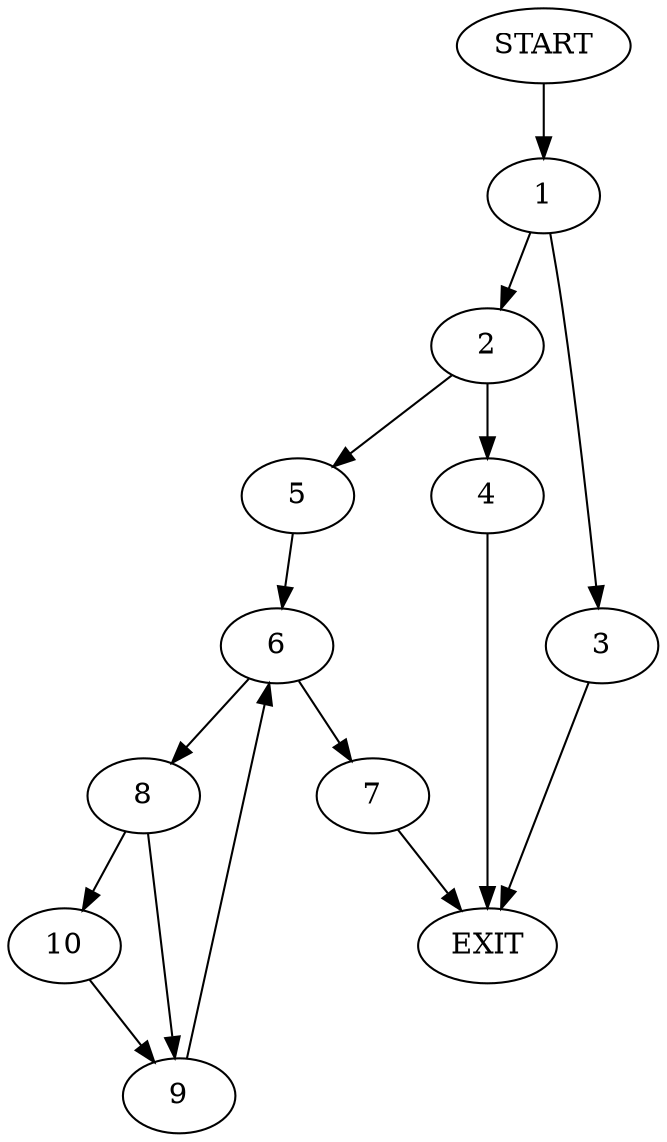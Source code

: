 digraph {
0 [label="START"]
11 [label="EXIT"]
0 -> 1
1 -> 2
1 -> 3
3 -> 11
2 -> 4
2 -> 5
5 -> 6
4 -> 11
6 -> 7
6 -> 8
7 -> 11
8 -> 9
8 -> 10
9 -> 6
10 -> 9
}
